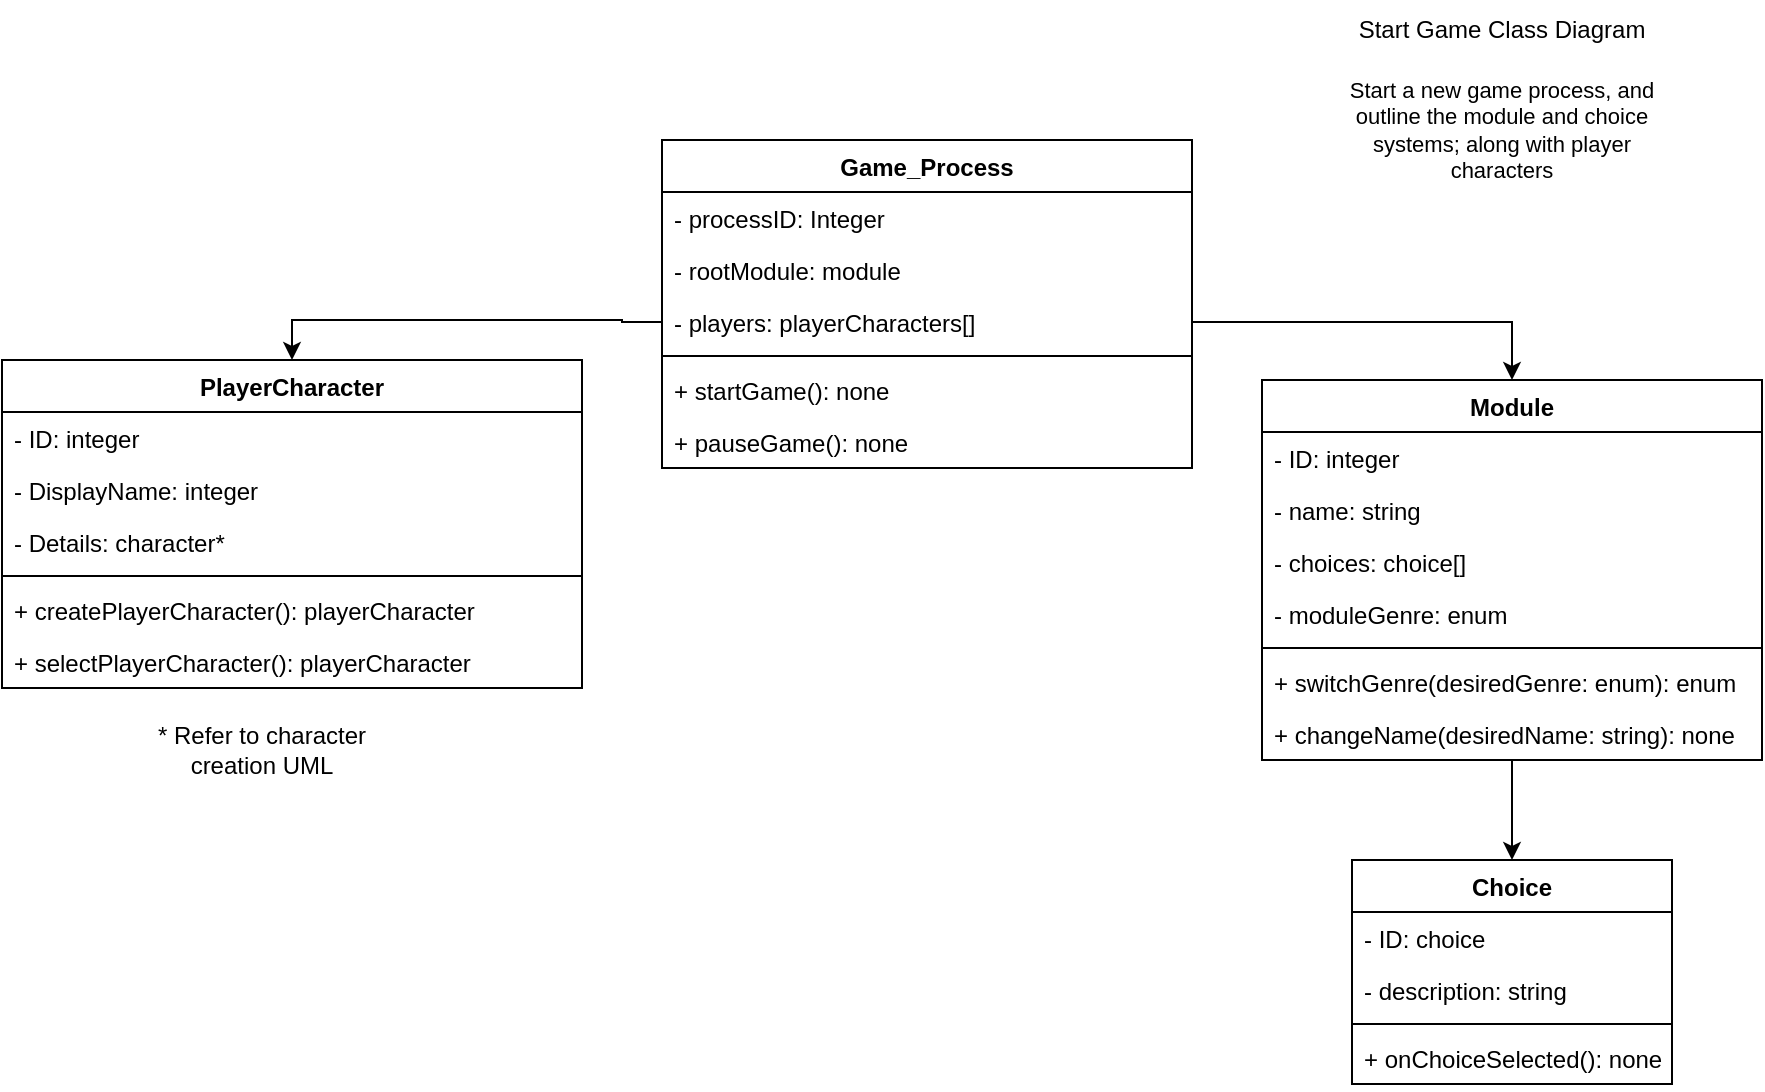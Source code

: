 <mxfile version="20.8.16" type="device"><diagram name="Page-1" id="uuv0RSBwLeUBKcaLB9Et"><mxGraphModel dx="2133" dy="691" grid="1" gridSize="10" guides="1" tooltips="1" connect="1" arrows="1" fold="1" page="1" pageScale="1" pageWidth="850" pageHeight="1100" math="0" shadow="0"><root><mxCell id="0"/><mxCell id="1" parent="0"/><mxCell id="0-gmBQsXqUo42WZTigzv-1" value="Game_Process" style="swimlane;fontStyle=1;align=center;verticalAlign=top;childLayout=stackLayout;horizontal=1;startSize=26;horizontalStack=0;resizeParent=1;resizeParentMax=0;resizeLast=0;collapsible=1;marginBottom=0;" vertex="1" parent="1"><mxGeometry x="220" y="100" width="265" height="164" as="geometry"/></mxCell><mxCell id="0-gmBQsXqUo42WZTigzv-2" value="- processID: Integer" style="text;strokeColor=none;fillColor=none;align=left;verticalAlign=top;spacingLeft=4;spacingRight=4;overflow=hidden;rotatable=0;points=[[0,0.5],[1,0.5]];portConstraint=eastwest;" vertex="1" parent="0-gmBQsXqUo42WZTigzv-1"><mxGeometry y="26" width="265" height="26" as="geometry"/></mxCell><mxCell id="0-gmBQsXqUo42WZTigzv-21" value="- rootModule: module" style="text;strokeColor=none;fillColor=none;align=left;verticalAlign=top;spacingLeft=4;spacingRight=4;overflow=hidden;rotatable=0;points=[[0,0.5],[1,0.5]];portConstraint=eastwest;" vertex="1" parent="0-gmBQsXqUo42WZTigzv-1"><mxGeometry y="52" width="265" height="26" as="geometry"/></mxCell><mxCell id="0-gmBQsXqUo42WZTigzv-15" value="- players: playerCharacters[]" style="text;strokeColor=none;fillColor=none;align=left;verticalAlign=top;spacingLeft=4;spacingRight=4;overflow=hidden;rotatable=0;points=[[0,0.5],[1,0.5]];portConstraint=eastwest;" vertex="1" parent="0-gmBQsXqUo42WZTigzv-1"><mxGeometry y="78" width="265" height="26" as="geometry"/></mxCell><mxCell id="0-gmBQsXqUo42WZTigzv-3" value="" style="line;strokeWidth=1;fillColor=none;align=left;verticalAlign=middle;spacingTop=-1;spacingLeft=3;spacingRight=3;rotatable=0;labelPosition=right;points=[];portConstraint=eastwest;strokeColor=inherit;" vertex="1" parent="0-gmBQsXqUo42WZTigzv-1"><mxGeometry y="104" width="265" height="8" as="geometry"/></mxCell><mxCell id="0-gmBQsXqUo42WZTigzv-4" value="+ startGame(): none" style="text;strokeColor=none;fillColor=none;align=left;verticalAlign=top;spacingLeft=4;spacingRight=4;overflow=hidden;rotatable=0;points=[[0,0.5],[1,0.5]];portConstraint=eastwest;" vertex="1" parent="0-gmBQsXqUo42WZTigzv-1"><mxGeometry y="112" width="265" height="26" as="geometry"/></mxCell><mxCell id="0-gmBQsXqUo42WZTigzv-31" value="+ pauseGame(): none" style="text;strokeColor=none;fillColor=none;align=left;verticalAlign=top;spacingLeft=4;spacingRight=4;overflow=hidden;rotatable=0;points=[[0,0.5],[1,0.5]];portConstraint=eastwest;" vertex="1" parent="0-gmBQsXqUo42WZTigzv-1"><mxGeometry y="138" width="265" height="26" as="geometry"/></mxCell><mxCell id="0-gmBQsXqUo42WZTigzv-5" value="PlayerCharacter" style="swimlane;fontStyle=1;align=center;verticalAlign=top;childLayout=stackLayout;horizontal=1;startSize=26;horizontalStack=0;resizeParent=1;resizeParentMax=0;resizeLast=0;collapsible=1;marginBottom=0;" vertex="1" parent="1"><mxGeometry x="-110" y="210" width="290" height="164" as="geometry"/></mxCell><mxCell id="0-gmBQsXqUo42WZTigzv-6" value="- ID: integer" style="text;strokeColor=none;fillColor=none;align=left;verticalAlign=top;spacingLeft=4;spacingRight=4;overflow=hidden;rotatable=0;points=[[0,0.5],[1,0.5]];portConstraint=eastwest;" vertex="1" parent="0-gmBQsXqUo42WZTigzv-5"><mxGeometry y="26" width="290" height="26" as="geometry"/></mxCell><mxCell id="0-gmBQsXqUo42WZTigzv-29" value="- DisplayName: integer" style="text;strokeColor=none;fillColor=none;align=left;verticalAlign=top;spacingLeft=4;spacingRight=4;overflow=hidden;rotatable=0;points=[[0,0.5],[1,0.5]];portConstraint=eastwest;" vertex="1" parent="0-gmBQsXqUo42WZTigzv-5"><mxGeometry y="52" width="290" height="26" as="geometry"/></mxCell><mxCell id="0-gmBQsXqUo42WZTigzv-30" value="- Details: character*" style="text;strokeColor=none;fillColor=none;align=left;verticalAlign=top;spacingLeft=4;spacingRight=4;overflow=hidden;rotatable=0;points=[[0,0.5],[1,0.5]];portConstraint=eastwest;" vertex="1" parent="0-gmBQsXqUo42WZTigzv-5"><mxGeometry y="78" width="290" height="26" as="geometry"/></mxCell><mxCell id="0-gmBQsXqUo42WZTigzv-7" value="" style="line;strokeWidth=1;fillColor=none;align=left;verticalAlign=middle;spacingTop=-1;spacingLeft=3;spacingRight=3;rotatable=0;labelPosition=right;points=[];portConstraint=eastwest;strokeColor=inherit;" vertex="1" parent="0-gmBQsXqUo42WZTigzv-5"><mxGeometry y="104" width="290" height="8" as="geometry"/></mxCell><mxCell id="0-gmBQsXqUo42WZTigzv-37" value="+ createPlayerCharacter(): playerCharacter" style="text;strokeColor=none;fillColor=none;align=left;verticalAlign=top;spacingLeft=4;spacingRight=4;overflow=hidden;rotatable=0;points=[[0,0.5],[1,0.5]];portConstraint=eastwest;" vertex="1" parent="0-gmBQsXqUo42WZTigzv-5"><mxGeometry y="112" width="290" height="26" as="geometry"/></mxCell><mxCell id="0-gmBQsXqUo42WZTigzv-35" value="+ selectPlayerCharacter(): playerCharacter" style="text;strokeColor=none;fillColor=none;align=left;verticalAlign=top;spacingLeft=4;spacingRight=4;overflow=hidden;rotatable=0;points=[[0,0.5],[1,0.5]];portConstraint=eastwest;" vertex="1" parent="0-gmBQsXqUo42WZTigzv-5"><mxGeometry y="138" width="290" height="26" as="geometry"/></mxCell><mxCell id="0-gmBQsXqUo42WZTigzv-26" style="edgeStyle=orthogonalEdgeStyle;rounded=0;orthogonalLoop=1;jettySize=auto;html=1;exitX=0.5;exitY=1;exitDx=0;exitDy=0;entryX=0.5;entryY=0;entryDx=0;entryDy=0;" edge="1" parent="1" source="0-gmBQsXqUo42WZTigzv-9" target="0-gmBQsXqUo42WZTigzv-22"><mxGeometry relative="1" as="geometry"/></mxCell><mxCell id="0-gmBQsXqUo42WZTigzv-9" value="Module" style="swimlane;fontStyle=1;align=center;verticalAlign=top;childLayout=stackLayout;horizontal=1;startSize=26;horizontalStack=0;resizeParent=1;resizeParentMax=0;resizeLast=0;collapsible=1;marginBottom=0;" vertex="1" parent="1"><mxGeometry x="520" y="220" width="250" height="190" as="geometry"/></mxCell><mxCell id="0-gmBQsXqUo42WZTigzv-10" value="- ID: integer" style="text;strokeColor=none;fillColor=none;align=left;verticalAlign=top;spacingLeft=4;spacingRight=4;overflow=hidden;rotatable=0;points=[[0,0.5],[1,0.5]];portConstraint=eastwest;" vertex="1" parent="0-gmBQsXqUo42WZTigzv-9"><mxGeometry y="26" width="250" height="26" as="geometry"/></mxCell><mxCell id="0-gmBQsXqUo42WZTigzv-34" value="- name: string" style="text;strokeColor=none;fillColor=none;align=left;verticalAlign=top;spacingLeft=4;spacingRight=4;overflow=hidden;rotatable=0;points=[[0,0.5],[1,0.5]];portConstraint=eastwest;" vertex="1" parent="0-gmBQsXqUo42WZTigzv-9"><mxGeometry y="52" width="250" height="26" as="geometry"/></mxCell><mxCell id="0-gmBQsXqUo42WZTigzv-27" value="- choices: choice[]" style="text;strokeColor=none;fillColor=none;align=left;verticalAlign=top;spacingLeft=4;spacingRight=4;overflow=hidden;rotatable=0;points=[[0,0.5],[1,0.5]];portConstraint=eastwest;" vertex="1" parent="0-gmBQsXqUo42WZTigzv-9"><mxGeometry y="78" width="250" height="26" as="geometry"/></mxCell><mxCell id="0-gmBQsXqUo42WZTigzv-28" value="- moduleGenre: enum" style="text;strokeColor=none;fillColor=none;align=left;verticalAlign=top;spacingLeft=4;spacingRight=4;overflow=hidden;rotatable=0;points=[[0,0.5],[1,0.5]];portConstraint=eastwest;" vertex="1" parent="0-gmBQsXqUo42WZTigzv-9"><mxGeometry y="104" width="250" height="26" as="geometry"/></mxCell><mxCell id="0-gmBQsXqUo42WZTigzv-11" value="" style="line;strokeWidth=1;fillColor=none;align=left;verticalAlign=middle;spacingTop=-1;spacingLeft=3;spacingRight=3;rotatable=0;labelPosition=right;points=[];portConstraint=eastwest;strokeColor=inherit;" vertex="1" parent="0-gmBQsXqUo42WZTigzv-9"><mxGeometry y="130" width="250" height="8" as="geometry"/></mxCell><mxCell id="0-gmBQsXqUo42WZTigzv-12" value="+ switchGenre(desiredGenre: enum): enum" style="text;strokeColor=none;fillColor=none;align=left;verticalAlign=top;spacingLeft=4;spacingRight=4;overflow=hidden;rotatable=0;points=[[0,0.5],[1,0.5]];portConstraint=eastwest;" vertex="1" parent="0-gmBQsXqUo42WZTigzv-9"><mxGeometry y="138" width="250" height="26" as="geometry"/></mxCell><mxCell id="0-gmBQsXqUo42WZTigzv-39" value="+ changeName(desiredName: string): none" style="text;strokeColor=none;fillColor=none;align=left;verticalAlign=top;spacingLeft=4;spacingRight=4;overflow=hidden;rotatable=0;points=[[0,0.5],[1,0.5]];portConstraint=eastwest;" vertex="1" parent="0-gmBQsXqUo42WZTigzv-9"><mxGeometry y="164" width="250" height="26" as="geometry"/></mxCell><mxCell id="0-gmBQsXqUo42WZTigzv-19" style="edgeStyle=orthogonalEdgeStyle;rounded=0;orthogonalLoop=1;jettySize=auto;html=1;exitX=1;exitY=0.5;exitDx=0;exitDy=0;entryX=0.5;entryY=0;entryDx=0;entryDy=0;" edge="1" parent="1" source="0-gmBQsXqUo42WZTigzv-15" target="0-gmBQsXqUo42WZTigzv-9"><mxGeometry relative="1" as="geometry"/></mxCell><mxCell id="0-gmBQsXqUo42WZTigzv-20" style="edgeStyle=orthogonalEdgeStyle;rounded=0;orthogonalLoop=1;jettySize=auto;html=1;exitX=0;exitY=0.5;exitDx=0;exitDy=0;entryX=0.5;entryY=0;entryDx=0;entryDy=0;" edge="1" parent="1" source="0-gmBQsXqUo42WZTigzv-15" target="0-gmBQsXqUo42WZTigzv-5"><mxGeometry relative="1" as="geometry"/></mxCell><mxCell id="0-gmBQsXqUo42WZTigzv-22" value="Choice" style="swimlane;fontStyle=1;align=center;verticalAlign=top;childLayout=stackLayout;horizontal=1;startSize=26;horizontalStack=0;resizeParent=1;resizeParentMax=0;resizeLast=0;collapsible=1;marginBottom=0;" vertex="1" parent="1"><mxGeometry x="565" y="460" width="160" height="112" as="geometry"/></mxCell><mxCell id="0-gmBQsXqUo42WZTigzv-23" value="- ID: choice" style="text;strokeColor=none;fillColor=none;align=left;verticalAlign=top;spacingLeft=4;spacingRight=4;overflow=hidden;rotatable=0;points=[[0,0.5],[1,0.5]];portConstraint=eastwest;" vertex="1" parent="0-gmBQsXqUo42WZTigzv-22"><mxGeometry y="26" width="160" height="26" as="geometry"/></mxCell><mxCell id="0-gmBQsXqUo42WZTigzv-38" value="- description: string" style="text;strokeColor=none;fillColor=none;align=left;verticalAlign=top;spacingLeft=4;spacingRight=4;overflow=hidden;rotatable=0;points=[[0,0.5],[1,0.5]];portConstraint=eastwest;" vertex="1" parent="0-gmBQsXqUo42WZTigzv-22"><mxGeometry y="52" width="160" height="26" as="geometry"/></mxCell><mxCell id="0-gmBQsXqUo42WZTigzv-24" value="" style="line;strokeWidth=1;fillColor=none;align=left;verticalAlign=middle;spacingTop=-1;spacingLeft=3;spacingRight=3;rotatable=0;labelPosition=right;points=[];portConstraint=eastwest;strokeColor=inherit;" vertex="1" parent="0-gmBQsXqUo42WZTigzv-22"><mxGeometry y="78" width="160" height="8" as="geometry"/></mxCell><mxCell id="0-gmBQsXqUo42WZTigzv-25" value="+ onChoiceSelected(): none" style="text;strokeColor=none;fillColor=none;align=left;verticalAlign=top;spacingLeft=4;spacingRight=4;overflow=hidden;rotatable=0;points=[[0,0.5],[1,0.5]];portConstraint=eastwest;" vertex="1" parent="0-gmBQsXqUo42WZTigzv-22"><mxGeometry y="86" width="160" height="26" as="geometry"/></mxCell><mxCell id="0-gmBQsXqUo42WZTigzv-40" value="* Refer to character creation UML" style="text;html=1;strokeColor=none;fillColor=none;align=center;verticalAlign=middle;whiteSpace=wrap;rounded=0;" vertex="1" parent="1"><mxGeometry x="-40" y="390" width="120" height="30" as="geometry"/></mxCell><mxCell id="0-gmBQsXqUo42WZTigzv-42" value="Start Game Class Diagram" style="text;html=1;strokeColor=none;fillColor=none;align=center;verticalAlign=middle;whiteSpace=wrap;rounded=0;" vertex="1" parent="1"><mxGeometry x="560" y="30" width="160" height="30" as="geometry"/></mxCell><mxCell id="0-gmBQsXqUo42WZTigzv-43" value="Start a new game process, and outline the module and choice systems; along with player characters" style="text;html=1;strokeColor=none;fillColor=none;align=center;verticalAlign=middle;whiteSpace=wrap;rounded=0;fontSize=11;" vertex="1" parent="1"><mxGeometry x="560" y="80" width="160" height="30" as="geometry"/></mxCell></root></mxGraphModel></diagram></mxfile>